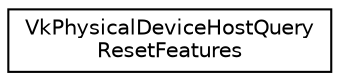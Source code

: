 digraph "Graphical Class Hierarchy"
{
 // LATEX_PDF_SIZE
  edge [fontname="Helvetica",fontsize="10",labelfontname="Helvetica",labelfontsize="10"];
  node [fontname="Helvetica",fontsize="10",shape=record];
  rankdir="LR";
  Node0 [label="VkPhysicalDeviceHostQuery\lResetFeatures",height=0.2,width=0.4,color="black", fillcolor="white", style="filled",URL="$structVkPhysicalDeviceHostQueryResetFeatures.html",tooltip=" "];
}
